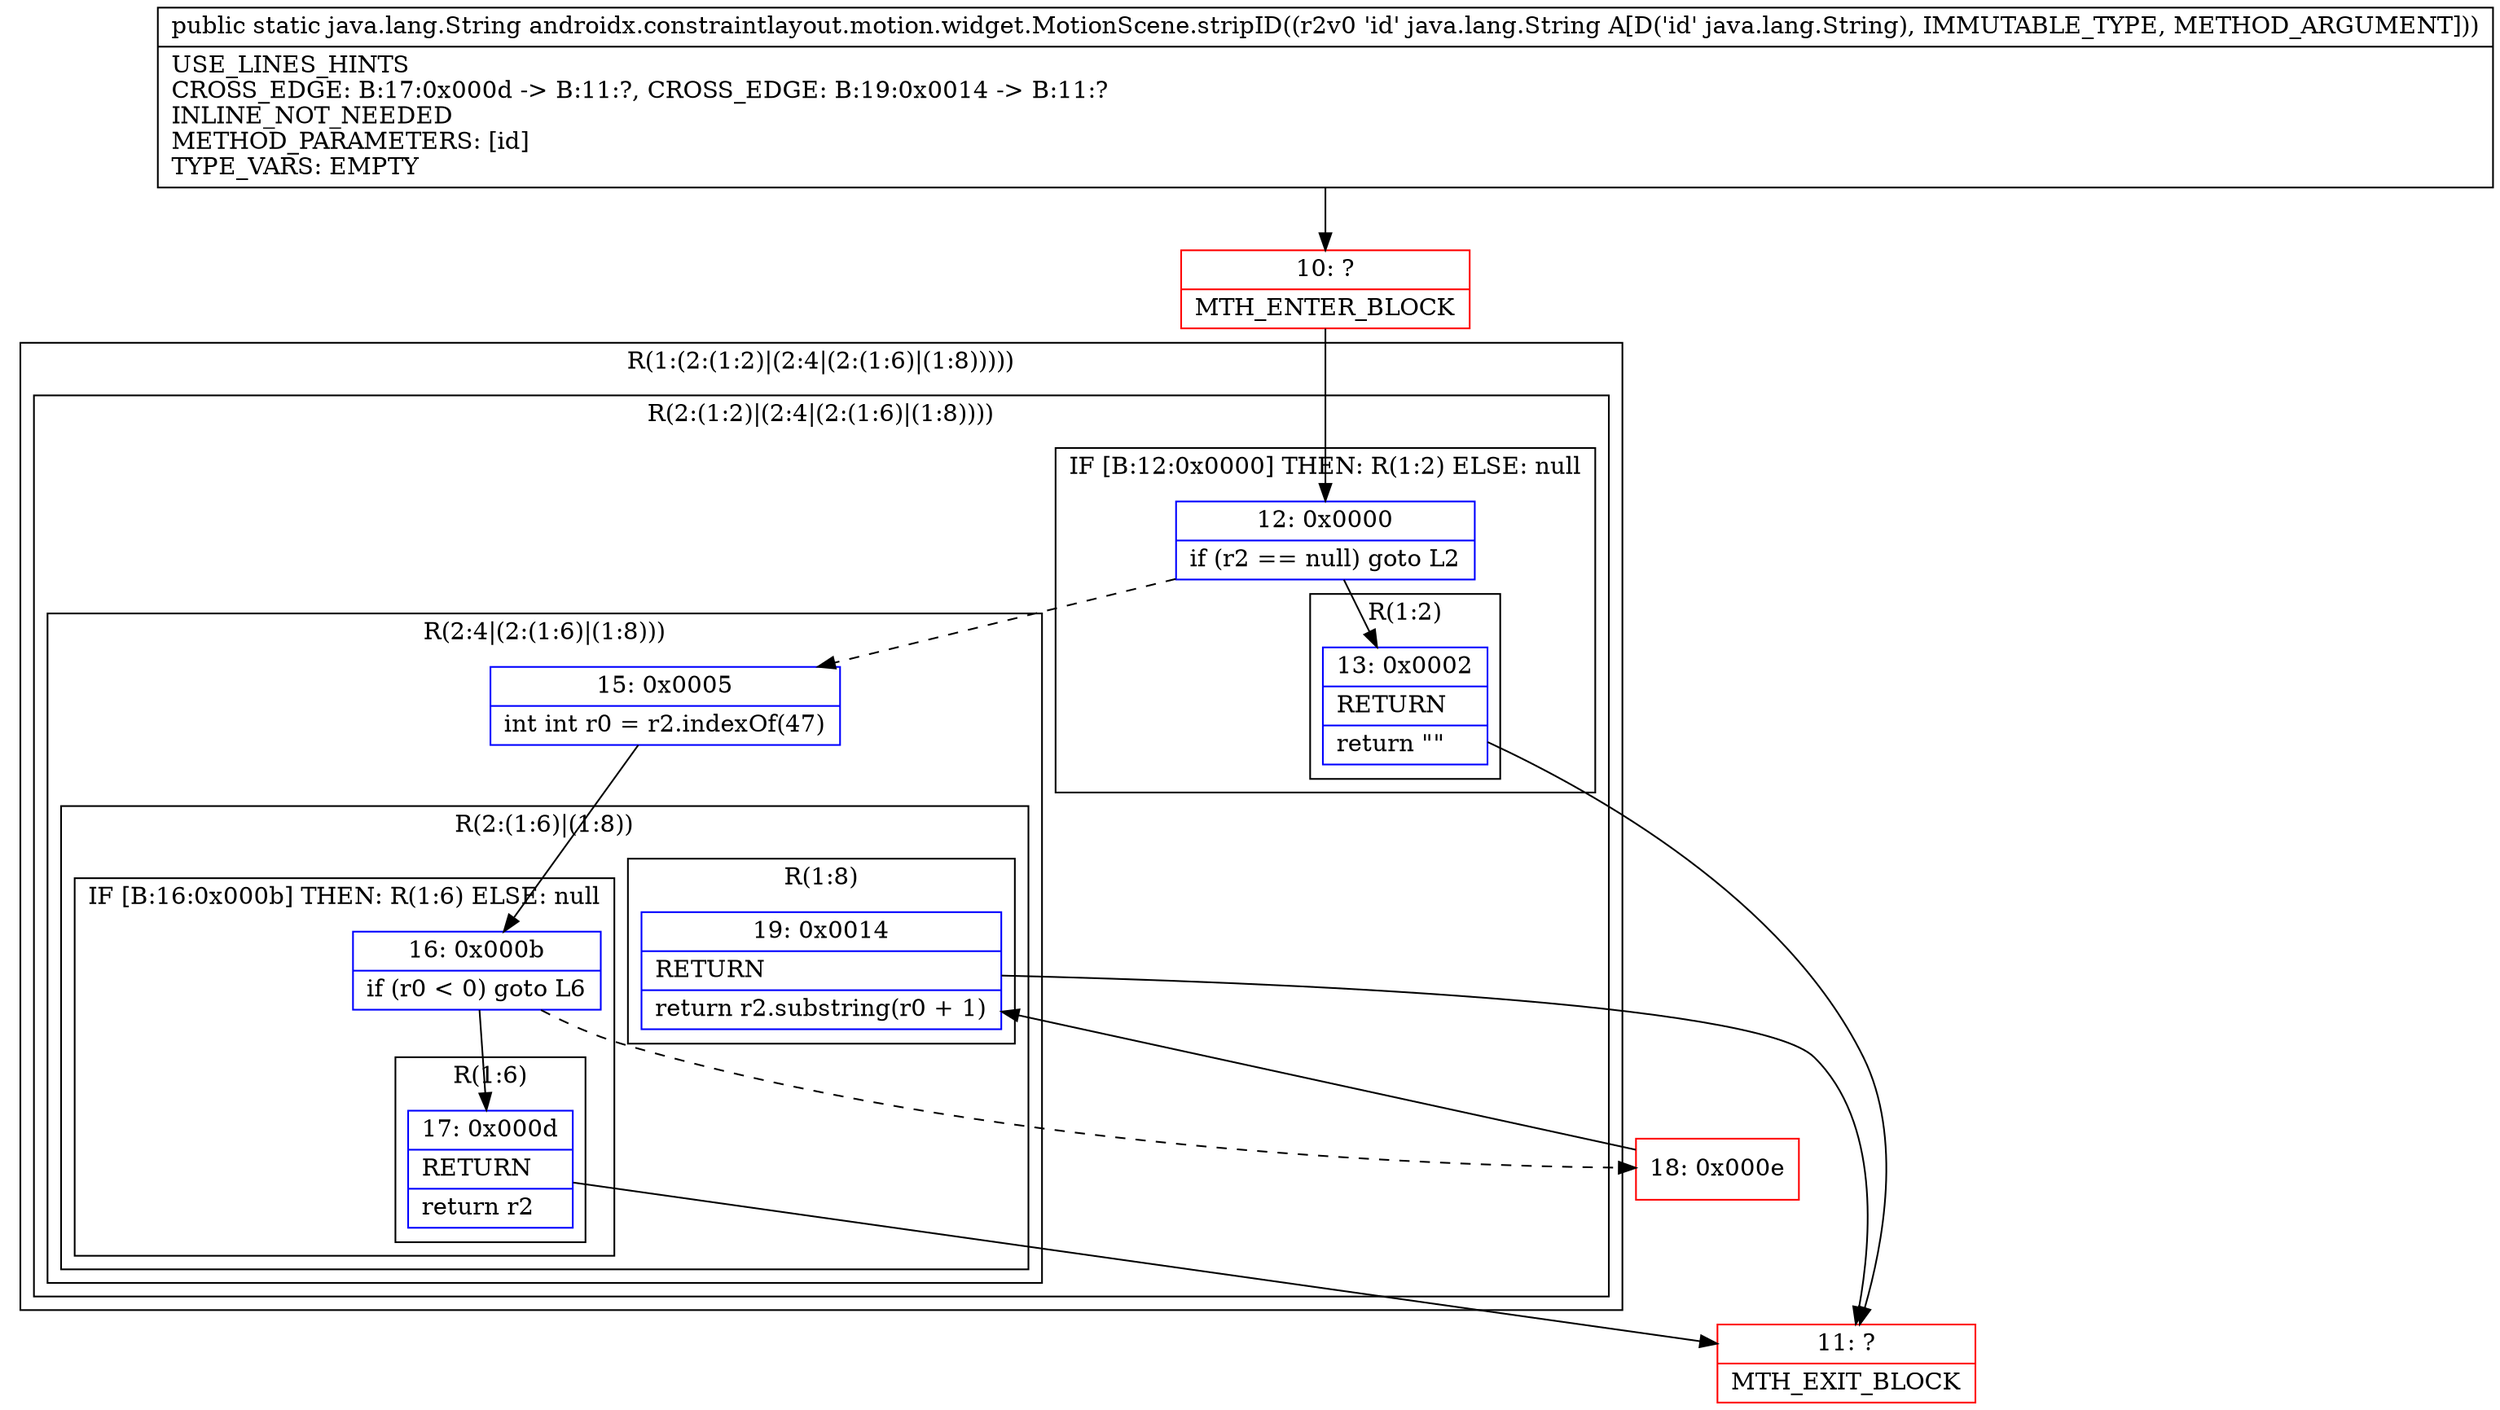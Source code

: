 digraph "CFG forandroidx.constraintlayout.motion.widget.MotionScene.stripID(Ljava\/lang\/String;)Ljava\/lang\/String;" {
subgraph cluster_Region_857383940 {
label = "R(1:(2:(1:2)|(2:4|(2:(1:6)|(1:8)))))";
node [shape=record,color=blue];
subgraph cluster_Region_849482977 {
label = "R(2:(1:2)|(2:4|(2:(1:6)|(1:8))))";
node [shape=record,color=blue];
subgraph cluster_IfRegion_447629548 {
label = "IF [B:12:0x0000] THEN: R(1:2) ELSE: null";
node [shape=record,color=blue];
Node_12 [shape=record,label="{12\:\ 0x0000|if (r2 == null) goto L2\l}"];
subgraph cluster_Region_134232413 {
label = "R(1:2)";
node [shape=record,color=blue];
Node_13 [shape=record,label="{13\:\ 0x0002|RETURN\l|return \"\"\l}"];
}
}
subgraph cluster_Region_580825966 {
label = "R(2:4|(2:(1:6)|(1:8)))";
node [shape=record,color=blue];
Node_15 [shape=record,label="{15\:\ 0x0005|int int r0 = r2.indexOf(47)\l}"];
subgraph cluster_Region_1851561693 {
label = "R(2:(1:6)|(1:8))";
node [shape=record,color=blue];
subgraph cluster_IfRegion_1950911507 {
label = "IF [B:16:0x000b] THEN: R(1:6) ELSE: null";
node [shape=record,color=blue];
Node_16 [shape=record,label="{16\:\ 0x000b|if (r0 \< 0) goto L6\l}"];
subgraph cluster_Region_1291555563 {
label = "R(1:6)";
node [shape=record,color=blue];
Node_17 [shape=record,label="{17\:\ 0x000d|RETURN\l|return r2\l}"];
}
}
subgraph cluster_Region_581429848 {
label = "R(1:8)";
node [shape=record,color=blue];
Node_19 [shape=record,label="{19\:\ 0x0014|RETURN\l|return r2.substring(r0 + 1)\l}"];
}
}
}
}
}
Node_10 [shape=record,color=red,label="{10\:\ ?|MTH_ENTER_BLOCK\l}"];
Node_11 [shape=record,color=red,label="{11\:\ ?|MTH_EXIT_BLOCK\l}"];
Node_18 [shape=record,color=red,label="{18\:\ 0x000e}"];
MethodNode[shape=record,label="{public static java.lang.String androidx.constraintlayout.motion.widget.MotionScene.stripID((r2v0 'id' java.lang.String A[D('id' java.lang.String), IMMUTABLE_TYPE, METHOD_ARGUMENT]))  | USE_LINES_HINTS\lCROSS_EDGE: B:17:0x000d \-\> B:11:?, CROSS_EDGE: B:19:0x0014 \-\> B:11:?\lINLINE_NOT_NEEDED\lMETHOD_PARAMETERS: [id]\lTYPE_VARS: EMPTY\l}"];
MethodNode -> Node_10;Node_12 -> Node_13;
Node_12 -> Node_15[style=dashed];
Node_13 -> Node_11;
Node_15 -> Node_16;
Node_16 -> Node_17;
Node_16 -> Node_18[style=dashed];
Node_17 -> Node_11;
Node_19 -> Node_11;
Node_10 -> Node_12;
Node_18 -> Node_19;
}

